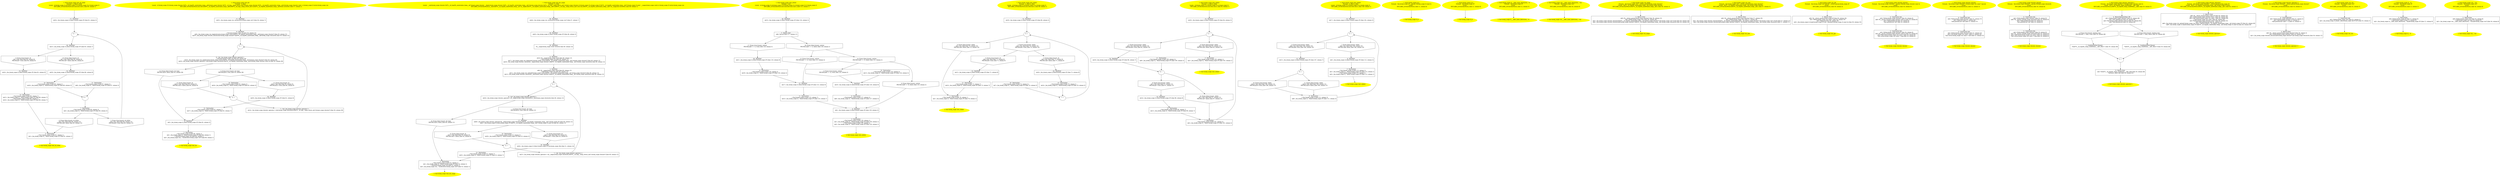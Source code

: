 /* @generated */
digraph cfg {
"test_do_while#break_scope#1068194121698893969.72aceeae2a95e32b3efdbdc08d127420_1" [label="1: Start break_scope::test_do_while\nFormals:  a:_Bool b:_Bool\nLocals:  x3:break_scope::X x4:break_scope::X x2:break_scope::X x1:break_scope::X \n   DECLARE_LOCALS(&return,&x3,&x4,&x2,&x1); [line 80, column 1]\n " color=yellow style=filled]
	

	 "test_do_while#break_scope#1068194121698893969.72aceeae2a95e32b3efdbdc08d127420_1" -> "test_do_while#break_scope#1068194121698893969.72aceeae2a95e32b3efdbdc08d127420_17" ;
"test_do_while#break_scope#1068194121698893969.72aceeae2a95e32b3efdbdc08d127420_2" [label="2: Exit break_scope::test_do_while \n  " color=yellow style=filled]
	

"test_do_while#break_scope#1068194121698893969.72aceeae2a95e32b3efdbdc08d127420_3" [label="3:  Destruction \n   _=*&x1:break_scope::X [line 91, column 1]\n  n$1=_fun_break_scope::X_~X(&x1:break_scope::X*) [line 91, column 1]\n " shape="box"]
	

	 "test_do_while#break_scope#1068194121698893969.72aceeae2a95e32b3efdbdc08d127420_3" -> "test_do_while#break_scope#1068194121698893969.72aceeae2a95e32b3efdbdc08d127420_2" ;
"test_do_while#break_scope#1068194121698893969.72aceeae2a95e32b3efdbdc08d127420_4" [label="4: + \n  " ]
	

	 "test_do_while#break_scope#1068194121698893969.72aceeae2a95e32b3efdbdc08d127420_4" -> "test_do_while#break_scope#1068194121698893969.72aceeae2a95e32b3efdbdc08d127420_16" ;
"test_do_while#break_scope#1068194121698893969.72aceeae2a95e32b3efdbdc08d127420_5" [label="5: Prune (true branch, do while) \n   n$3=*&a:_Bool [line 90, column 12]\n  PRUNE(n$3, true); [line 90, column 12]\n " shape="invhouse"]
	

	 "test_do_while#break_scope#1068194121698893969.72aceeae2a95e32b3efdbdc08d127420_5" -> "test_do_while#break_scope#1068194121698893969.72aceeae2a95e32b3efdbdc08d127420_4" ;
"test_do_while#break_scope#1068194121698893969.72aceeae2a95e32b3efdbdc08d127420_6" [label="6: Prune (false branch, do while) \n   n$3=*&a:_Bool [line 90, column 12]\n  PRUNE(!n$3, false); [line 90, column 12]\n " shape="invhouse"]
	

	 "test_do_while#break_scope#1068194121698893969.72aceeae2a95e32b3efdbdc08d127420_6" -> "test_do_while#break_scope#1068194121698893969.72aceeae2a95e32b3efdbdc08d127420_3" ;
"test_do_while#break_scope#1068194121698893969.72aceeae2a95e32b3efdbdc08d127420_7" [label="7:  Destruction \n   _=*&x2:break_scope::X [line 90, column 3]\n  n$5=_fun_break_scope::X_~X(&x2:break_scope::X*) [line 90, column 3]\n " shape="box"]
	

	 "test_do_while#break_scope#1068194121698893969.72aceeae2a95e32b3efdbdc08d127420_7" -> "test_do_while#break_scope#1068194121698893969.72aceeae2a95e32b3efdbdc08d127420_5" ;
	 "test_do_while#break_scope#1068194121698893969.72aceeae2a95e32b3efdbdc08d127420_7" -> "test_do_while#break_scope#1068194121698893969.72aceeae2a95e32b3efdbdc08d127420_6" ;
"test_do_while#break_scope#1068194121698893969.72aceeae2a95e32b3efdbdc08d127420_8" [label="8: + \n  " ]
	

	 "test_do_while#break_scope#1068194121698893969.72aceeae2a95e32b3efdbdc08d127420_8" -> "test_do_while#break_scope#1068194121698893969.72aceeae2a95e32b3efdbdc08d127420_7" ;
"test_do_while#break_scope#1068194121698893969.72aceeae2a95e32b3efdbdc08d127420_9" [label="9: Prune (true branch, if) \n   n$7=*&b:_Bool [line 84, column 9]\n  PRUNE(n$7, true); [line 84, column 9]\n " shape="invhouse"]
	

	 "test_do_while#break_scope#1068194121698893969.72aceeae2a95e32b3efdbdc08d127420_9" -> "test_do_while#break_scope#1068194121698893969.72aceeae2a95e32b3efdbdc08d127420_13" ;
"test_do_while#break_scope#1068194121698893969.72aceeae2a95e32b3efdbdc08d127420_10" [label="10: Prune (false branch, if) \n   n$7=*&b:_Bool [line 84, column 9]\n  PRUNE(!n$7, false); [line 84, column 9]\n " shape="invhouse"]
	

	 "test_do_while#break_scope#1068194121698893969.72aceeae2a95e32b3efdbdc08d127420_10" -> "test_do_while#break_scope#1068194121698893969.72aceeae2a95e32b3efdbdc08d127420_15" ;
"test_do_while#break_scope#1068194121698893969.72aceeae2a95e32b3efdbdc08d127420_11" [label="11:  Destruction \n   _=*&x3:break_scope::X [line 87, column 5]\n  n$9=_fun_break_scope::X_~X(&x3:break_scope::X*) [line 87, column 5]\n " shape="box"]
	

	 "test_do_while#break_scope#1068194121698893969.72aceeae2a95e32b3efdbdc08d127420_11" -> "test_do_while#break_scope#1068194121698893969.72aceeae2a95e32b3efdbdc08d127420_8" ;
"test_do_while#break_scope#1068194121698893969.72aceeae2a95e32b3efdbdc08d127420_12" [label="12:  Destruction \n   _=*&x3:break_scope::X [line 86, column 7]\n  n$12=_fun_break_scope::X_~X(&x3:break_scope::X*) [line 86, column 7]\n  _=*&x2:break_scope::X [line 86, column 7]\n  n$14=_fun_break_scope::X_~X(&x2:break_scope::X*) [line 86, column 7]\n " shape="box"]
	

	 "test_do_while#break_scope#1068194121698893969.72aceeae2a95e32b3efdbdc08d127420_12" -> "test_do_while#break_scope#1068194121698893969.72aceeae2a95e32b3efdbdc08d127420_3" ;
"test_do_while#break_scope#1068194121698893969.72aceeae2a95e32b3efdbdc08d127420_13" [label="13:  DeclStmt \n   n$16=_fun_break_scope::X_X(&x3:break_scope::X*) [line 85, column 9]\n " shape="box"]
	

	 "test_do_while#break_scope#1068194121698893969.72aceeae2a95e32b3efdbdc08d127420_13" -> "test_do_while#break_scope#1068194121698893969.72aceeae2a95e32b3efdbdc08d127420_12" ;
"test_do_while#break_scope#1068194121698893969.72aceeae2a95e32b3efdbdc08d127420_14" [label="14:  Destruction \n   _=*&x4:break_scope::X [line 89, column 5]\n  n$18=_fun_break_scope::X_~X(&x4:break_scope::X*) [line 89, column 5]\n " shape="box"]
	

	 "test_do_while#break_scope#1068194121698893969.72aceeae2a95e32b3efdbdc08d127420_14" -> "test_do_while#break_scope#1068194121698893969.72aceeae2a95e32b3efdbdc08d127420_8" ;
"test_do_while#break_scope#1068194121698893969.72aceeae2a95e32b3efdbdc08d127420_15" [label="15:  DeclStmt \n   n$20=_fun_break_scope::X_X(&x4:break_scope::X*) [line 88, column 9]\n " shape="box"]
	

	 "test_do_while#break_scope#1068194121698893969.72aceeae2a95e32b3efdbdc08d127420_15" -> "test_do_while#break_scope#1068194121698893969.72aceeae2a95e32b3efdbdc08d127420_14" ;
"test_do_while#break_scope#1068194121698893969.72aceeae2a95e32b3efdbdc08d127420_16" [label="16:  DeclStmt \n   n$22=_fun_break_scope::X_X(&x2:break_scope::X*) [line 83, column 7]\n " shape="box"]
	

	 "test_do_while#break_scope#1068194121698893969.72aceeae2a95e32b3efdbdc08d127420_16" -> "test_do_while#break_scope#1068194121698893969.72aceeae2a95e32b3efdbdc08d127420_9" ;
	 "test_do_while#break_scope#1068194121698893969.72aceeae2a95e32b3efdbdc08d127420_16" -> "test_do_while#break_scope#1068194121698893969.72aceeae2a95e32b3efdbdc08d127420_10" ;
"test_do_while#break_scope#1068194121698893969.72aceeae2a95e32b3efdbdc08d127420_17" [label="17:  DeclStmt \n   n$24=_fun_break_scope::X_X(&x1:break_scope::X*) [line 81, column 5]\n " shape="box"]
	

	 "test_do_while#break_scope#1068194121698893969.72aceeae2a95e32b3efdbdc08d127420_17" -> "test_do_while#break_scope#1068194121698893969.72aceeae2a95e32b3efdbdc08d127420_4" ;
"test_for#break_scope#12580813866832058675.4c62e98ea10322d216af5dcd2cfbde37_1" [label="1: Start break_scope::test_for\nFormals:  b:_Bool\nLocals:  x2:break_scope::X it:break_scope::iterator 0$?%__sil_tmpSIL_materialize_temp__n$6:break_scope::iterator 0$?%__sil_tmp__temp_return_n$13:break_scope::iterator 0$?%__sil_tmpSIL_materialize_temp__n$16:break_scope::iterator const  x1:break_scope::X vector:break_scope::vec \n   DECLARE_LOCALS(&return,&x2,&it,&0$?%__sil_tmpSIL_materialize_temp__n$6,&0$?%__sil_tmp__temp_return_n$13,&0$?%__sil_tmpSIL_materialize_temp__n$16,&x1,&vector); [line 57, column 1]\n " color=yellow style=filled]
	

	 "test_for#break_scope#12580813866832058675.4c62e98ea10322d216af5dcd2cfbde37_1" -> "test_for#break_scope#12580813866832058675.4c62e98ea10322d216af5dcd2cfbde37_17" ;
"test_for#break_scope#12580813866832058675.4c62e98ea10322d216af5dcd2cfbde37_2" [label="2: Exit break_scope::test_for \n  " color=yellow style=filled]
	

"test_for#break_scope#12580813866832058675.4c62e98ea10322d216af5dcd2cfbde37_3" [label="3:  Destruction \n   _=*&x2:break_scope::X [line 66, column 1]\n  n$1=_fun_break_scope::X_~X(&x2:break_scope::X*) [line 66, column 1]\n  _=*&vector:break_scope::vec [line 66, column 1]\n  n$3=_fun_break_scope::vec_~vec(&vector:break_scope::vec*) [line 66, column 1]\n " shape="box"]
	

	 "test_for#break_scope#12580813866832058675.4c62e98ea10322d216af5dcd2cfbde37_3" -> "test_for#break_scope#12580813866832058675.4c62e98ea10322d216af5dcd2cfbde37_2" ;
"test_for#break_scope#12580813866832058675.4c62e98ea10322d216af5dcd2cfbde37_4" [label="4:  DeclStmt \n   n$5=_fun_break_scope::X_X(&x2:break_scope::X*) [line 65, column 5]\n " shape="box"]
	

	 "test_for#break_scope#12580813866832058675.4c62e98ea10322d216af5dcd2cfbde37_4" -> "test_for#break_scope#12580813866832058675.4c62e98ea10322d216af5dcd2cfbde37_3" ;
"test_for#break_scope#12580813866832058675.4c62e98ea10322d216af5dcd2cfbde37_5" [label="5: + \n  " ]
	

	 "test_for#break_scope#12580813866832058675.4c62e98ea10322d216af5dcd2cfbde37_5" -> "test_for#break_scope#12580813866832058675.4c62e98ea10322d216af5dcd2cfbde37_8" ;
"test_for#break_scope#12580813866832058675.4c62e98ea10322d216af5dcd2cfbde37_6" [label="6:  DeclStmt \n   _=*&vector:break_scope::vec [line 59, column 22]\n  n$9=_fun_break_scope::vec_begin(&vector:break_scope::vec&,&0$?%__sil_tmpSIL_materialize_temp__n$6:break_scope::iterator*) [line 59, column 22]\n  n$10=_fun_break_scope::iterator_iterator(&it:break_scope::iterator*,&0$?%__sil_tmpSIL_materialize_temp__n$6:break_scope::iterator&) [line 59, column 22]\n " shape="box"]
	

	 "test_for#break_scope#12580813866832058675.4c62e98ea10322d216af5dcd2cfbde37_6" -> "test_for#break_scope#12580813866832058675.4c62e98ea10322d216af5dcd2cfbde37_5" ;
"test_for#break_scope#12580813866832058675.4c62e98ea10322d216af5dcd2cfbde37_7" [label="7:  Call _fun_break_scope::iterator_operator++ \n   n$14=_fun_break_scope::iterator_operator++(&it:break_scope::iterator&,&0$?%__sil_tmp__temp_return_n$13:break_scope::iterator*) [line 59, column 58]\n " shape="box"]
	

	 "test_for#break_scope#12580813866832058675.4c62e98ea10322d216af5dcd2cfbde37_7" -> "test_for#break_scope#12580813866832058675.4c62e98ea10322d216af5dcd2cfbde37_5" ;
"test_for#break_scope#12580813866832058675.4c62e98ea10322d216af5dcd2cfbde37_8" [label="8:  Call _fun_break_scope::iterator_operator!= \n   _=*&vector:break_scope::vec [line 59, column 44]\n  n$19=_fun_break_scope::vec_end(&vector:break_scope::vec&,&0$?%__sil_tmpSIL_materialize_temp__n$16:break_scope::iterator*) [line 59, column 44]\n  n$20=_fun_break_scope::iterator_operator!=(&it:break_scope::iterator&,&0$?%__sil_tmpSIL_materialize_temp__n$16:break_scope::iterator const &) [line 59, column 38]\n " shape="box"]
	

	 "test_for#break_scope#12580813866832058675.4c62e98ea10322d216af5dcd2cfbde37_8" -> "test_for#break_scope#12580813866832058675.4c62e98ea10322d216af5dcd2cfbde37_9" ;
	 "test_for#break_scope#12580813866832058675.4c62e98ea10322d216af5dcd2cfbde37_8" -> "test_for#break_scope#12580813866832058675.4c62e98ea10322d216af5dcd2cfbde37_10" ;
"test_for#break_scope#12580813866832058675.4c62e98ea10322d216af5dcd2cfbde37_9" [label="9: Prune (true branch, for loop) \n   PRUNE(n$20, true); [line 59, column 38]\n " shape="invhouse"]
	

	 "test_for#break_scope#12580813866832058675.4c62e98ea10322d216af5dcd2cfbde37_9" -> "test_for#break_scope#12580813866832058675.4c62e98ea10322d216af5dcd2cfbde37_12" ;
	 "test_for#break_scope#12580813866832058675.4c62e98ea10322d216af5dcd2cfbde37_9" -> "test_for#break_scope#12580813866832058675.4c62e98ea10322d216af5dcd2cfbde37_13" ;
"test_for#break_scope#12580813866832058675.4c62e98ea10322d216af5dcd2cfbde37_10" [label="10: Prune (false branch, for loop) \n   PRUNE(!n$20, false); [line 59, column 38]\n " shape="invhouse"]
	

	 "test_for#break_scope#12580813866832058675.4c62e98ea10322d216af5dcd2cfbde37_10" -> "test_for#break_scope#12580813866832058675.4c62e98ea10322d216af5dcd2cfbde37_4" ;
"test_for#break_scope#12580813866832058675.4c62e98ea10322d216af5dcd2cfbde37_11" [label="11: + \n  " ]
	

	 "test_for#break_scope#12580813866832058675.4c62e98ea10322d216af5dcd2cfbde37_11" -> "test_for#break_scope#12580813866832058675.4c62e98ea10322d216af5dcd2cfbde37_7" ;
"test_for#break_scope#12580813866832058675.4c62e98ea10322d216af5dcd2cfbde37_12" [label="12: Prune (true branch, if) \n   n$22=*&b:_Bool [line 60, column 9]\n  PRUNE(n$22, true); [line 60, column 9]\n " shape="invhouse"]
	

	 "test_for#break_scope#12580813866832058675.4c62e98ea10322d216af5dcd2cfbde37_12" -> "test_for#break_scope#12580813866832058675.4c62e98ea10322d216af5dcd2cfbde37_16" ;
"test_for#break_scope#12580813866832058675.4c62e98ea10322d216af5dcd2cfbde37_13" [label="13: Prune (false branch, if) \n   n$22=*&b:_Bool [line 60, column 9]\n  PRUNE(!n$22, false); [line 60, column 9]\n " shape="invhouse"]
	

	 "test_for#break_scope#12580813866832058675.4c62e98ea10322d216af5dcd2cfbde37_13" -> "test_for#break_scope#12580813866832058675.4c62e98ea10322d216af5dcd2cfbde37_11" ;
"test_for#break_scope#12580813866832058675.4c62e98ea10322d216af5dcd2cfbde37_14" [label="14:  Destruction \n   _=*&x1:break_scope::X [line 63, column 5]\n  n$24=_fun_break_scope::X_~X(&x1:break_scope::X*) [line 63, column 5]\n " shape="box"]
	

	 "test_for#break_scope#12580813866832058675.4c62e98ea10322d216af5dcd2cfbde37_14" -> "test_for#break_scope#12580813866832058675.4c62e98ea10322d216af5dcd2cfbde37_11" ;
"test_for#break_scope#12580813866832058675.4c62e98ea10322d216af5dcd2cfbde37_15" [label="15:  Destruction \n   _=*&x1:break_scope::X [line 62, column 7]\n  n$27=_fun_break_scope::X_~X(&x1:break_scope::X*) [line 62, column 7]\n " shape="box"]
	

	 "test_for#break_scope#12580813866832058675.4c62e98ea10322d216af5dcd2cfbde37_15" -> "test_for#break_scope#12580813866832058675.4c62e98ea10322d216af5dcd2cfbde37_4" ;
"test_for#break_scope#12580813866832058675.4c62e98ea10322d216af5dcd2cfbde37_16" [label="16:  DeclStmt \n   n$29=_fun_break_scope::X_X(&x1:break_scope::X*) [line 61, column 9]\n " shape="box"]
	

	 "test_for#break_scope#12580813866832058675.4c62e98ea10322d216af5dcd2cfbde37_16" -> "test_for#break_scope#12580813866832058675.4c62e98ea10322d216af5dcd2cfbde37_15" ;
"test_for#break_scope#12580813866832058675.4c62e98ea10322d216af5dcd2cfbde37_17" [label="17:  DeclStmt \n   n$33=_fun_break_scope::vec_vec(&vector:break_scope::vec*) [line 58, column 7]\n " shape="box"]
	

	 "test_for#break_scope#12580813866832058675.4c62e98ea10322d216af5dcd2cfbde37_17" -> "test_for#break_scope#12580813866832058675.4c62e98ea10322d216af5dcd2cfbde37_6" ;
"test_for_range#break_scope#2115859683356214080.ad34c277f8d086eb0a22c75fc80fb235_1" [label="1: Start break_scope::test_for_range\nFormals:  b:_Bool\nLocals:  __end:break_scope::iterator 0$?%__sil_tmpSIL_materialize_temp__n$7:break_scope::iterator __begin:break_scope::iterator 0$?%__sil_tmpSIL_materialize_temp__n$13:break_scope::iterator 0$?%__sil_tmp__temp_return_n$21:break_scope::iterator x2:break_scope::X x:break_scope::X 0$?%__sil_tmpSIL_materialize_temp__n$37:break_scope::X const  __range:break_scope::vec& x1:break_scope::X vector:break_scope::vec \n   DECLARE_LOCALS(&return,&__end,&0$?%__sil_tmpSIL_materialize_temp__n$7,&__begin,&0$?%__sil_tmpSIL_materialize_temp__n$13,&0$?%__sil_tmp__temp_return_n$21,&x2,&x,&0$?%__sil_tmpSIL_materialize_temp__n$37,&__range,&x1,&vector); [line 46, column 1]\n " color=yellow style=filled]
	

	 "test_for_range#break_scope#2115859683356214080.ad34c277f8d086eb0a22c75fc80fb235_1" -> "test_for_range#break_scope#2115859683356214080.ad34c277f8d086eb0a22c75fc80fb235_20" ;
"test_for_range#break_scope#2115859683356214080.ad34c277f8d086eb0a22c75fc80fb235_2" [label="2: Exit break_scope::test_for_range \n  " color=yellow style=filled]
	

"test_for_range#break_scope#2115859683356214080.ad34c277f8d086eb0a22c75fc80fb235_3" [label="3:  Destruction \n   _=*&x1:break_scope::X [line 55, column 1]\n  n$1=_fun_break_scope::X_~X(&x1:break_scope::X*) [line 55, column 1]\n  _=*&vector:break_scope::vec [line 55, column 1]\n  n$3=_fun_break_scope::vec_~vec(&vector:break_scope::vec*) [line 55, column 1]\n " shape="box"]
	

	 "test_for_range#break_scope#2115859683356214080.ad34c277f8d086eb0a22c75fc80fb235_3" -> "test_for_range#break_scope#2115859683356214080.ad34c277f8d086eb0a22c75fc80fb235_2" ;
"test_for_range#break_scope#2115859683356214080.ad34c277f8d086eb0a22c75fc80fb235_4" [label="4: + \n  " ]
	

	 "test_for_range#break_scope#2115859683356214080.ad34c277f8d086eb0a22c75fc80fb235_4" -> "test_for_range#break_scope#2115859683356214080.ad34c277f8d086eb0a22c75fc80fb235_8" ;
"test_for_range#break_scope#2115859683356214080.ad34c277f8d086eb0a22c75fc80fb235_5" [label="5:  DeclStmt \n   n$8=*&__range:break_scope::vec& [line 49, column 12]\n  _=*n$8:break_scope::vec [line 49, column 12]\n  n$11=_fun_break_scope::vec_end(n$8:break_scope::vec&,&0$?%__sil_tmpSIL_materialize_temp__n$7:break_scope::iterator*) [line 49, column 12]\n  n$12=_fun_break_scope::iterator_iterator(&__end:break_scope::iterator*,&0$?%__sil_tmpSIL_materialize_temp__n$7:break_scope::iterator&) [line 49, column 12]\n " shape="box"]
	

	 "test_for_range#break_scope#2115859683356214080.ad34c277f8d086eb0a22c75fc80fb235_5" -> "test_for_range#break_scope#2115859683356214080.ad34c277f8d086eb0a22c75fc80fb235_4" ;
"test_for_range#break_scope#2115859683356214080.ad34c277f8d086eb0a22c75fc80fb235_6" [label="6:  DeclStmt \n   n$14=*&__range:break_scope::vec& [line 49, column 12]\n  _=*n$14:break_scope::vec [line 49, column 12]\n  n$17=_fun_break_scope::vec_begin(n$14:break_scope::vec&,&0$?%__sil_tmpSIL_materialize_temp__n$13:break_scope::iterator*) [line 49, column 12]\n  n$18=_fun_break_scope::iterator_iterator(&__begin:break_scope::iterator*,&0$?%__sil_tmpSIL_materialize_temp__n$13:break_scope::iterator&) [line 49, column 12]\n " shape="box"]
	

	 "test_for_range#break_scope#2115859683356214080.ad34c277f8d086eb0a22c75fc80fb235_6" -> "test_for_range#break_scope#2115859683356214080.ad34c277f8d086eb0a22c75fc80fb235_5" ;
"test_for_range#break_scope#2115859683356214080.ad34c277f8d086eb0a22c75fc80fb235_7" [label="7:  Call _fun_break_scope::iterator_operator++ \n   n$22=_fun_break_scope::iterator_operator++(&__begin:break_scope::iterator&,&0$?%__sil_tmp__temp_return_n$21:break_scope::iterator*) [line 49, column 12]\n " shape="box"]
	

	 "test_for_range#break_scope#2115859683356214080.ad34c277f8d086eb0a22c75fc80fb235_7" -> "test_for_range#break_scope#2115859683356214080.ad34c277f8d086eb0a22c75fc80fb235_4" ;
"test_for_range#break_scope#2115859683356214080.ad34c277f8d086eb0a22c75fc80fb235_8" [label="8:  Call _fun_break_scope::iterator_operator!= \n   n$24=_fun_break_scope::iterator_operator!=(&__begin:break_scope::iterator&,&__end:break_scope::iterator&) [line 49, column 12]\n " shape="box"]
	

	 "test_for_range#break_scope#2115859683356214080.ad34c277f8d086eb0a22c75fc80fb235_8" -> "test_for_range#break_scope#2115859683356214080.ad34c277f8d086eb0a22c75fc80fb235_9" ;
	 "test_for_range#break_scope#2115859683356214080.ad34c277f8d086eb0a22c75fc80fb235_8" -> "test_for_range#break_scope#2115859683356214080.ad34c277f8d086eb0a22c75fc80fb235_10" ;
"test_for_range#break_scope#2115859683356214080.ad34c277f8d086eb0a22c75fc80fb235_9" [label="9: Prune (true branch, for loop) \n   PRUNE(n$24, true); [line 49, column 12]\n " shape="invhouse"]
	

	 "test_for_range#break_scope#2115859683356214080.ad34c277f8d086eb0a22c75fc80fb235_9" -> "test_for_range#break_scope#2115859683356214080.ad34c277f8d086eb0a22c75fc80fb235_17" ;
"test_for_range#break_scope#2115859683356214080.ad34c277f8d086eb0a22c75fc80fb235_10" [label="10: Prune (false branch, for loop) \n   PRUNE(!n$24, false); [line 49, column 12]\n " shape="invhouse"]
	

	 "test_for_range#break_scope#2115859683356214080.ad34c277f8d086eb0a22c75fc80fb235_10" -> "test_for_range#break_scope#2115859683356214080.ad34c277f8d086eb0a22c75fc80fb235_3" ;
"test_for_range#break_scope#2115859683356214080.ad34c277f8d086eb0a22c75fc80fb235_11" [label="11: + \n  " ]
	

	 "test_for_range#break_scope#2115859683356214080.ad34c277f8d086eb0a22c75fc80fb235_11" -> "test_for_range#break_scope#2115859683356214080.ad34c277f8d086eb0a22c75fc80fb235_7" ;
"test_for_range#break_scope#2115859683356214080.ad34c277f8d086eb0a22c75fc80fb235_12" [label="12: Prune (true branch, if) \n   n$27=*&b:_Bool [line 50, column 9]\n  PRUNE(n$27, true); [line 50, column 9]\n " shape="invhouse"]
	

	 "test_for_range#break_scope#2115859683356214080.ad34c277f8d086eb0a22c75fc80fb235_12" -> "test_for_range#break_scope#2115859683356214080.ad34c277f8d086eb0a22c75fc80fb235_16" ;
"test_for_range#break_scope#2115859683356214080.ad34c277f8d086eb0a22c75fc80fb235_13" [label="13: Prune (false branch, if) \n   n$27=*&b:_Bool [line 50, column 9]\n  PRUNE(!n$27, false); [line 50, column 9]\n " shape="invhouse"]
	

	 "test_for_range#break_scope#2115859683356214080.ad34c277f8d086eb0a22c75fc80fb235_13" -> "test_for_range#break_scope#2115859683356214080.ad34c277f8d086eb0a22c75fc80fb235_11" ;
"test_for_range#break_scope#2115859683356214080.ad34c277f8d086eb0a22c75fc80fb235_14" [label="14:  Destruction \n   _=*&x2:break_scope::X [line 53, column 5]\n  n$29=_fun_break_scope::X_~X(&x2:break_scope::X*) [line 53, column 5]\n " shape="box"]
	

	 "test_for_range#break_scope#2115859683356214080.ad34c277f8d086eb0a22c75fc80fb235_14" -> "test_for_range#break_scope#2115859683356214080.ad34c277f8d086eb0a22c75fc80fb235_11" ;
"test_for_range#break_scope#2115859683356214080.ad34c277f8d086eb0a22c75fc80fb235_15" [label="15:  Destruction \n   _=*&x2:break_scope::X [line 52, column 7]\n  n$32=_fun_break_scope::X_~X(&x2:break_scope::X*) [line 52, column 7]\n " shape="box"]
	

	 "test_for_range#break_scope#2115859683356214080.ad34c277f8d086eb0a22c75fc80fb235_15" -> "test_for_range#break_scope#2115859683356214080.ad34c277f8d086eb0a22c75fc80fb235_3" ;
"test_for_range#break_scope#2115859683356214080.ad34c277f8d086eb0a22c75fc80fb235_16" [label="16:  DeclStmt \n   n$34=_fun_break_scope::X_X(&x2:break_scope::X*,&x:break_scope::X&) [line 51, column 14]\n " shape="box"]
	

	 "test_for_range#break_scope#2115859683356214080.ad34c277f8d086eb0a22c75fc80fb235_16" -> "test_for_range#break_scope#2115859683356214080.ad34c277f8d086eb0a22c75fc80fb235_15" ;
"test_for_range#break_scope#2115859683356214080.ad34c277f8d086eb0a22c75fc80fb235_17" [label="17:  DeclStmt \n   n$40=_fun_break_scope::iterator_operator*(&__begin:break_scope::iterator&,&0$?%__sil_tmpSIL_materialize_temp__n$37:break_scope::X*) [line 49, column 12]\n  n$41=_fun_break_scope::X_X(&x:break_scope::X*,&0$?%__sil_tmpSIL_materialize_temp__n$37:break_scope::X const &) [line 49, column 12]\n " shape="box"]
	

	 "test_for_range#break_scope#2115859683356214080.ad34c277f8d086eb0a22c75fc80fb235_17" -> "test_for_range#break_scope#2115859683356214080.ad34c277f8d086eb0a22c75fc80fb235_12" ;
	 "test_for_range#break_scope#2115859683356214080.ad34c277f8d086eb0a22c75fc80fb235_17" -> "test_for_range#break_scope#2115859683356214080.ad34c277f8d086eb0a22c75fc80fb235_13" ;
"test_for_range#break_scope#2115859683356214080.ad34c277f8d086eb0a22c75fc80fb235_18" [label="18:  DeclStmt \n   *&__range:break_scope::vec&=&vector [line 49, column 14]\n " shape="box"]
	

	 "test_for_range#break_scope#2115859683356214080.ad34c277f8d086eb0a22c75fc80fb235_18" -> "test_for_range#break_scope#2115859683356214080.ad34c277f8d086eb0a22c75fc80fb235_6" ;
"test_for_range#break_scope#2115859683356214080.ad34c277f8d086eb0a22c75fc80fb235_19" [label="19:  DeclStmt \n   n$43=_fun_break_scope::X_X(&x1:break_scope::X*) [line 48, column 5]\n " shape="box"]
	

	 "test_for_range#break_scope#2115859683356214080.ad34c277f8d086eb0a22c75fc80fb235_19" -> "test_for_range#break_scope#2115859683356214080.ad34c277f8d086eb0a22c75fc80fb235_18" ;
"test_for_range#break_scope#2115859683356214080.ad34c277f8d086eb0a22c75fc80fb235_20" [label="20:  DeclStmt \n   n$44=_fun_break_scope::vec_vec(&vector:break_scope::vec*) [line 47, column 7]\n " shape="box"]
	

	 "test_for_range#break_scope#2115859683356214080.ad34c277f8d086eb0a22c75fc80fb235_20" -> "test_for_range#break_scope#2115859683356214080.ad34c277f8d086eb0a22c75fc80fb235_19" ;
"test_switch#break_scope#5012999682930893305.43ca855443a5fa68fa701447a90f7a1f_1" [label="1: Start break_scope::test_switch\nFormals:  n:int\nLocals:  x5:break_scope::X x4:break_scope::X x3:break_scope::X x2:break_scope::X x1:break_scope::X \n   DECLARE_LOCALS(&return,&x5,&x4,&x3,&x2,&x1); [line 115, column 1]\n " color=yellow style=filled]
	

	 "test_switch#break_scope#5012999682930893305.43ca855443a5fa68fa701447a90f7a1f_1" -> "test_switch#break_scope#5012999682930893305.43ca855443a5fa68fa701447a90f7a1f_19" ;
"test_switch#break_scope#5012999682930893305.43ca855443a5fa68fa701447a90f7a1f_2" [label="2: Exit break_scope::test_switch \n  " color=yellow style=filled]
	

"test_switch#break_scope#5012999682930893305.43ca855443a5fa68fa701447a90f7a1f_3" [label="3:  Destruction \n   _=*&x5:break_scope::X [line 130, column 1]\n  n$1=_fun_break_scope::X_~X(&x5:break_scope::X*) [line 130, column 1]\n  _=*&x1:break_scope::X [line 130, column 1]\n  n$3=_fun_break_scope::X_~X(&x1:break_scope::X*) [line 130, column 1]\n " shape="box"]
	

	 "test_switch#break_scope#5012999682930893305.43ca855443a5fa68fa701447a90f7a1f_3" -> "test_switch#break_scope#5012999682930893305.43ca855443a5fa68fa701447a90f7a1f_2" ;
"test_switch#break_scope#5012999682930893305.43ca855443a5fa68fa701447a90f7a1f_4" [label="4:  DeclStmt \n   n$5=_fun_break_scope::X_X(&x5:break_scope::X*) [line 129, column 5]\n " shape="box"]
	

	 "test_switch#break_scope#5012999682930893305.43ca855443a5fa68fa701447a90f7a1f_4" -> "test_switch#break_scope#5012999682930893305.43ca855443a5fa68fa701447a90f7a1f_3" ;
"test_switch#break_scope#5012999682930893305.43ca855443a5fa68fa701447a90f7a1f_5" [label="5:  Switch_stmt \n   n$6=*&n:int [line 117, column 11]\n " shape="box"]
	

	 "test_switch#break_scope#5012999682930893305.43ca855443a5fa68fa701447a90f7a1f_5" -> "test_switch#break_scope#5012999682930893305.43ca855443a5fa68fa701447a90f7a1f_17" ;
	 "test_switch#break_scope#5012999682930893305.43ca855443a5fa68fa701447a90f7a1f_5" -> "test_switch#break_scope#5012999682930893305.43ca855443a5fa68fa701447a90f7a1f_18" ;
"test_switch#break_scope#5012999682930893305.43ca855443a5fa68fa701447a90f7a1f_6" [label="6:  Destruction \n   _=*&x4:break_scope::X [line 127, column 5]\n  n$8=_fun_break_scope::X_~X(&x4:break_scope::X*) [line 127, column 5]\n " shape="box"]
	

	 "test_switch#break_scope#5012999682930893305.43ca855443a5fa68fa701447a90f7a1f_6" -> "test_switch#break_scope#5012999682930893305.43ca855443a5fa68fa701447a90f7a1f_4" ;
"test_switch#break_scope#5012999682930893305.43ca855443a5fa68fa701447a90f7a1f_7" [label="7:  DeclStmt \n   n$10=_fun_break_scope::X_X(&x4:break_scope::X*) [line 126, column 9]\n " shape="box"]
	

	 "test_switch#break_scope#5012999682930893305.43ca855443a5fa68fa701447a90f7a1f_7" -> "test_switch#break_scope#5012999682930893305.43ca855443a5fa68fa701447a90f7a1f_6" ;
"test_switch#break_scope#5012999682930893305.43ca855443a5fa68fa701447a90f7a1f_8" [label="8: Prune (true branch, switch) \n   PRUNE((n$6 == 3), true); [line 125, column 5]\n " shape="invhouse"]
	

	 "test_switch#break_scope#5012999682930893305.43ca855443a5fa68fa701447a90f7a1f_8" -> "test_switch#break_scope#5012999682930893305.43ca855443a5fa68fa701447a90f7a1f_7" ;
"test_switch#break_scope#5012999682930893305.43ca855443a5fa68fa701447a90f7a1f_9" [label="9: Prune (false branch, switch) \n   PRUNE(!(n$6 == 3), false); [line 125, column 5]\n " shape="invhouse"]
	

	 "test_switch#break_scope#5012999682930893305.43ca855443a5fa68fa701447a90f7a1f_9" -> "test_switch#break_scope#5012999682930893305.43ca855443a5fa68fa701447a90f7a1f_4" ;
"test_switch#break_scope#5012999682930893305.43ca855443a5fa68fa701447a90f7a1f_10" [label="10:  Destruction \n   _=*&x3:break_scope::X [line 124, column 5]\n  n$12=_fun_break_scope::X_~X(&x3:break_scope::X*) [line 124, column 5]\n " shape="box"]
	

	 "test_switch#break_scope#5012999682930893305.43ca855443a5fa68fa701447a90f7a1f_10" -> "test_switch#break_scope#5012999682930893305.43ca855443a5fa68fa701447a90f7a1f_7" ;
"test_switch#break_scope#5012999682930893305.43ca855443a5fa68fa701447a90f7a1f_11" [label="11:  Destruction \n   _=*&x3:break_scope::X [line 123, column 7]\n  n$15=_fun_break_scope::X_~X(&x3:break_scope::X*) [line 123, column 7]\n " shape="box"]
	

	 "test_switch#break_scope#5012999682930893305.43ca855443a5fa68fa701447a90f7a1f_11" -> "test_switch#break_scope#5012999682930893305.43ca855443a5fa68fa701447a90f7a1f_4" ;
"test_switch#break_scope#5012999682930893305.43ca855443a5fa68fa701447a90f7a1f_12" [label="12:  DeclStmt \n   n$17=_fun_break_scope::X_X(&x3:break_scope::X*) [line 122, column 9]\n " shape="box"]
	

	 "test_switch#break_scope#5012999682930893305.43ca855443a5fa68fa701447a90f7a1f_12" -> "test_switch#break_scope#5012999682930893305.43ca855443a5fa68fa701447a90f7a1f_11" ;
"test_switch#break_scope#5012999682930893305.43ca855443a5fa68fa701447a90f7a1f_13" [label="13: Prune (true branch, switch) \n   PRUNE((n$6 == 2), true); [line 121, column 5]\n " shape="invhouse"]
	

	 "test_switch#break_scope#5012999682930893305.43ca855443a5fa68fa701447a90f7a1f_13" -> "test_switch#break_scope#5012999682930893305.43ca855443a5fa68fa701447a90f7a1f_12" ;
"test_switch#break_scope#5012999682930893305.43ca855443a5fa68fa701447a90f7a1f_14" [label="14: Prune (false branch, switch) \n   PRUNE(!(n$6 == 2), false); [line 121, column 5]\n " shape="invhouse"]
	

	 "test_switch#break_scope#5012999682930893305.43ca855443a5fa68fa701447a90f7a1f_14" -> "test_switch#break_scope#5012999682930893305.43ca855443a5fa68fa701447a90f7a1f_8" ;
	 "test_switch#break_scope#5012999682930893305.43ca855443a5fa68fa701447a90f7a1f_14" -> "test_switch#break_scope#5012999682930893305.43ca855443a5fa68fa701447a90f7a1f_9" ;
"test_switch#break_scope#5012999682930893305.43ca855443a5fa68fa701447a90f7a1f_15" [label="15:  Destruction \n   _=*&x2:break_scope::X [line 120, column 5]\n  n$19=_fun_break_scope::X_~X(&x2:break_scope::X*) [line 120, column 5]\n " shape="box"]
	

	 "test_switch#break_scope#5012999682930893305.43ca855443a5fa68fa701447a90f7a1f_15" -> "test_switch#break_scope#5012999682930893305.43ca855443a5fa68fa701447a90f7a1f_12" ;
"test_switch#break_scope#5012999682930893305.43ca855443a5fa68fa701447a90f7a1f_16" [label="16:  DeclStmt \n   n$21=_fun_break_scope::X_X(&x2:break_scope::X*) [line 119, column 9]\n " shape="box"]
	

	 "test_switch#break_scope#5012999682930893305.43ca855443a5fa68fa701447a90f7a1f_16" -> "test_switch#break_scope#5012999682930893305.43ca855443a5fa68fa701447a90f7a1f_15" ;
"test_switch#break_scope#5012999682930893305.43ca855443a5fa68fa701447a90f7a1f_17" [label="17: Prune (true branch, switch) \n   PRUNE((n$6 == 1), true); [line 118, column 5]\n " shape="invhouse"]
	

	 "test_switch#break_scope#5012999682930893305.43ca855443a5fa68fa701447a90f7a1f_17" -> "test_switch#break_scope#5012999682930893305.43ca855443a5fa68fa701447a90f7a1f_16" ;
"test_switch#break_scope#5012999682930893305.43ca855443a5fa68fa701447a90f7a1f_18" [label="18: Prune (false branch, switch) \n   PRUNE(!(n$6 == 1), false); [line 118, column 5]\n " shape="invhouse"]
	

	 "test_switch#break_scope#5012999682930893305.43ca855443a5fa68fa701447a90f7a1f_18" -> "test_switch#break_scope#5012999682930893305.43ca855443a5fa68fa701447a90f7a1f_13" ;
	 "test_switch#break_scope#5012999682930893305.43ca855443a5fa68fa701447a90f7a1f_18" -> "test_switch#break_scope#5012999682930893305.43ca855443a5fa68fa701447a90f7a1f_14" ;
"test_switch#break_scope#5012999682930893305.43ca855443a5fa68fa701447a90f7a1f_19" [label="19:  DeclStmt \n   n$23=_fun_break_scope::X_X(&x1:break_scope::X*) [line 116, column 5]\n " shape="box"]
	

	 "test_switch#break_scope#5012999682930893305.43ca855443a5fa68fa701447a90f7a1f_19" -> "test_switch#break_scope#5012999682930893305.43ca855443a5fa68fa701447a90f7a1f_5" ;
"test_while1#break_scope#17740518799763849642.b3409b963f3ece06bd5b04dd968e5c61_1" [label="1: Start break_scope::test_while1\nFormals:  a:_Bool b:_Bool\nLocals:  x2:break_scope::X x4:break_scope::X x1:break_scope::X \n   DECLARE_LOCALS(&return,&x2,&x4,&x1); [line 68, column 1]\n " color=yellow style=filled]
	

	 "test_while1#break_scope#17740518799763849642.b3409b963f3ece06bd5b04dd968e5c61_1" -> "test_while1#break_scope#17740518799763849642.b3409b963f3ece06bd5b04dd968e5c61_15" ;
"test_while1#break_scope#17740518799763849642.b3409b963f3ece06bd5b04dd968e5c61_2" [label="2: Exit break_scope::test_while1 \n  " color=yellow style=filled]
	

"test_while1#break_scope#17740518799763849642.b3409b963f3ece06bd5b04dd968e5c61_3" [label="3:  Destruction \n   _=*&x1:break_scope::X [line 78, column 1]\n  n$1=_fun_break_scope::X_~X(&x1:break_scope::X*) [line 78, column 1]\n " shape="box"]
	

	 "test_while1#break_scope#17740518799763849642.b3409b963f3ece06bd5b04dd968e5c61_3" -> "test_while1#break_scope#17740518799763849642.b3409b963f3ece06bd5b04dd968e5c61_2" ;
"test_while1#break_scope#17740518799763849642.b3409b963f3ece06bd5b04dd968e5c61_4" [label="4: + \n  " ]
	

	 "test_while1#break_scope#17740518799763849642.b3409b963f3ece06bd5b04dd968e5c61_4" -> "test_while1#break_scope#17740518799763849642.b3409b963f3ece06bd5b04dd968e5c61_5" ;
	 "test_while1#break_scope#17740518799763849642.b3409b963f3ece06bd5b04dd968e5c61_4" -> "test_while1#break_scope#17740518799763849642.b3409b963f3ece06bd5b04dd968e5c61_6" ;
"test_while1#break_scope#17740518799763849642.b3409b963f3ece06bd5b04dd968e5c61_5" [label="5: Prune (true branch, while) \n   n$3=*&a:_Bool [line 70, column 10]\n  PRUNE(n$3, true); [line 70, column 10]\n " shape="invhouse"]
	

	 "test_while1#break_scope#17740518799763849642.b3409b963f3ece06bd5b04dd968e5c61_5" -> "test_while1#break_scope#17740518799763849642.b3409b963f3ece06bd5b04dd968e5c61_8" ;
	 "test_while1#break_scope#17740518799763849642.b3409b963f3ece06bd5b04dd968e5c61_5" -> "test_while1#break_scope#17740518799763849642.b3409b963f3ece06bd5b04dd968e5c61_9" ;
"test_while1#break_scope#17740518799763849642.b3409b963f3ece06bd5b04dd968e5c61_6" [label="6: Prune (false branch, while) \n   n$3=*&a:_Bool [line 70, column 10]\n  PRUNE(!n$3, false); [line 70, column 10]\n " shape="invhouse"]
	

	 "test_while1#break_scope#17740518799763849642.b3409b963f3ece06bd5b04dd968e5c61_6" -> "test_while1#break_scope#17740518799763849642.b3409b963f3ece06bd5b04dd968e5c61_3" ;
"test_while1#break_scope#17740518799763849642.b3409b963f3ece06bd5b04dd968e5c61_7" [label="7: + \n  " ]
	

	 "test_while1#break_scope#17740518799763849642.b3409b963f3ece06bd5b04dd968e5c61_7" -> "test_while1#break_scope#17740518799763849642.b3409b963f3ece06bd5b04dd968e5c61_4" ;
"test_while1#break_scope#17740518799763849642.b3409b963f3ece06bd5b04dd968e5c61_8" [label="8: Prune (true branch, if) \n   n$5=*&b:_Bool [line 71, column 9]\n  PRUNE(n$5, true); [line 71, column 9]\n " shape="invhouse"]
	

	 "test_while1#break_scope#17740518799763849642.b3409b963f3ece06bd5b04dd968e5c61_8" -> "test_while1#break_scope#17740518799763849642.b3409b963f3ece06bd5b04dd968e5c61_12" ;
"test_while1#break_scope#17740518799763849642.b3409b963f3ece06bd5b04dd968e5c61_9" [label="9: Prune (false branch, if) \n   n$5=*&b:_Bool [line 71, column 9]\n  PRUNE(!n$5, false); [line 71, column 9]\n " shape="invhouse"]
	

	 "test_while1#break_scope#17740518799763849642.b3409b963f3ece06bd5b04dd968e5c61_9" -> "test_while1#break_scope#17740518799763849642.b3409b963f3ece06bd5b04dd968e5c61_14" ;
"test_while1#break_scope#17740518799763849642.b3409b963f3ece06bd5b04dd968e5c61_10" [label="10:  Destruction \n   _=*&x2:break_scope::X [line 74, column 5]\n  n$7=_fun_break_scope::X_~X(&x2:break_scope::X*) [line 74, column 5]\n " shape="box"]
	

	 "test_while1#break_scope#17740518799763849642.b3409b963f3ece06bd5b04dd968e5c61_10" -> "test_while1#break_scope#17740518799763849642.b3409b963f3ece06bd5b04dd968e5c61_7" ;
"test_while1#break_scope#17740518799763849642.b3409b963f3ece06bd5b04dd968e5c61_11" [label="11:  Destruction \n   _=*&x2:break_scope::X [line 73, column 7]\n  n$10=_fun_break_scope::X_~X(&x2:break_scope::X*) [line 73, column 7]\n " shape="box"]
	

	 "test_while1#break_scope#17740518799763849642.b3409b963f3ece06bd5b04dd968e5c61_11" -> "test_while1#break_scope#17740518799763849642.b3409b963f3ece06bd5b04dd968e5c61_3" ;
"test_while1#break_scope#17740518799763849642.b3409b963f3ece06bd5b04dd968e5c61_12" [label="12:  DeclStmt \n   n$12=_fun_break_scope::X_X(&x2:break_scope::X*) [line 72, column 9]\n " shape="box"]
	

	 "test_while1#break_scope#17740518799763849642.b3409b963f3ece06bd5b04dd968e5c61_12" -> "test_while1#break_scope#17740518799763849642.b3409b963f3ece06bd5b04dd968e5c61_11" ;
"test_while1#break_scope#17740518799763849642.b3409b963f3ece06bd5b04dd968e5c61_13" [label="13:  Destruction \n   _=*&x4:break_scope::X [line 76, column 5]\n  n$14=_fun_break_scope::X_~X(&x4:break_scope::X*) [line 76, column 5]\n " shape="box"]
	

	 "test_while1#break_scope#17740518799763849642.b3409b963f3ece06bd5b04dd968e5c61_13" -> "test_while1#break_scope#17740518799763849642.b3409b963f3ece06bd5b04dd968e5c61_7" ;
"test_while1#break_scope#17740518799763849642.b3409b963f3ece06bd5b04dd968e5c61_14" [label="14:  DeclStmt \n   n$16=_fun_break_scope::X_X(&x4:break_scope::X*) [line 75, column 9]\n " shape="box"]
	

	 "test_while1#break_scope#17740518799763849642.b3409b963f3ece06bd5b04dd968e5c61_14" -> "test_while1#break_scope#17740518799763849642.b3409b963f3ece06bd5b04dd968e5c61_13" ;
"test_while1#break_scope#17740518799763849642.b3409b963f3ece06bd5b04dd968e5c61_15" [label="15:  DeclStmt \n   n$19=_fun_break_scope::X_X(&x1:break_scope::X*) [line 69, column 5]\n " shape="box"]
	

	 "test_while1#break_scope#17740518799763849642.b3409b963f3ece06bd5b04dd968e5c61_15" -> "test_while1#break_scope#17740518799763849642.b3409b963f3ece06bd5b04dd968e5c61_4" ;
"test_while2#break_scope#17250772168162981325.38013d039ed950814e06274bca56c75d_1" [label="1: Start break_scope::test_while2\nFormals:  a:_Bool b:_Bool\nLocals:  x3:break_scope::X x2:break_scope::X x1:break_scope::X \n   DECLARE_LOCALS(&return,&x3,&x2,&x1); [line 93, column 1]\n " color=yellow style=filled]
	

	 "test_while2#break_scope#17250772168162981325.38013d039ed950814e06274bca56c75d_1" -> "test_while2#break_scope#17250772168162981325.38013d039ed950814e06274bca56c75d_15" ;
"test_while2#break_scope#17250772168162981325.38013d039ed950814e06274bca56c75d_2" [label="2: Exit break_scope::test_while2 \n  " color=yellow style=filled]
	

"test_while2#break_scope#17250772168162981325.38013d039ed950814e06274bca56c75d_3" [label="3:  Destruction \n   _=*&x1:break_scope::X [line 102, column 1]\n  n$1=_fun_break_scope::X_~X(&x1:break_scope::X*) [line 102, column 1]\n " shape="box"]
	

	 "test_while2#break_scope#17250772168162981325.38013d039ed950814e06274bca56c75d_3" -> "test_while2#break_scope#17250772168162981325.38013d039ed950814e06274bca56c75d_2" ;
"test_while2#break_scope#17250772168162981325.38013d039ed950814e06274bca56c75d_4" [label="4: + \n  " ]
	

	 "test_while2#break_scope#17250772168162981325.38013d039ed950814e06274bca56c75d_4" -> "test_while2#break_scope#17250772168162981325.38013d039ed950814e06274bca56c75d_5" ;
	 "test_while2#break_scope#17250772168162981325.38013d039ed950814e06274bca56c75d_4" -> "test_while2#break_scope#17250772168162981325.38013d039ed950814e06274bca56c75d_6" ;
"test_while2#break_scope#17250772168162981325.38013d039ed950814e06274bca56c75d_5" [label="5: Prune (true branch, while) \n   n$3=*&a:_Bool [line 95, column 10]\n  PRUNE(n$3, true); [line 95, column 10]\n " shape="invhouse"]
	

	 "test_while2#break_scope#17250772168162981325.38013d039ed950814e06274bca56c75d_5" -> "test_while2#break_scope#17250772168162981325.38013d039ed950814e06274bca56c75d_14" ;
"test_while2#break_scope#17250772168162981325.38013d039ed950814e06274bca56c75d_6" [label="6: Prune (false branch, while) \n   n$3=*&a:_Bool [line 95, column 10]\n  PRUNE(!n$3, false); [line 95, column 10]\n " shape="invhouse"]
	

	 "test_while2#break_scope#17250772168162981325.38013d039ed950814e06274bca56c75d_6" -> "test_while2#break_scope#17250772168162981325.38013d039ed950814e06274bca56c75d_3" ;
"test_while2#break_scope#17250772168162981325.38013d039ed950814e06274bca56c75d_7" [label="7:  Destruction \n   _=*&x2:break_scope::X [line 101, column 3]\n  n$5=_fun_break_scope::X_~X(&x2:break_scope::X*) [line 101, column 3]\n " shape="box"]
	

	 "test_while2#break_scope#17250772168162981325.38013d039ed950814e06274bca56c75d_7" -> "test_while2#break_scope#17250772168162981325.38013d039ed950814e06274bca56c75d_4" ;
"test_while2#break_scope#17250772168162981325.38013d039ed950814e06274bca56c75d_8" [label="8: + \n  " ]
	

	 "test_while2#break_scope#17250772168162981325.38013d039ed950814e06274bca56c75d_8" -> "test_while2#break_scope#17250772168162981325.38013d039ed950814e06274bca56c75d_9" ;
	 "test_while2#break_scope#17250772168162981325.38013d039ed950814e06274bca56c75d_8" -> "test_while2#break_scope#17250772168162981325.38013d039ed950814e06274bca56c75d_10" ;
"test_while2#break_scope#17250772168162981325.38013d039ed950814e06274bca56c75d_9" [label="9: Prune (true branch, while) \n   n$7=*&b:_Bool [line 97, column 12]\n  PRUNE(n$7, true); [line 97, column 12]\n " shape="invhouse"]
	

	 "test_while2#break_scope#17250772168162981325.38013d039ed950814e06274bca56c75d_9" -> "test_while2#break_scope#17250772168162981325.38013d039ed950814e06274bca56c75d_13" ;
"test_while2#break_scope#17250772168162981325.38013d039ed950814e06274bca56c75d_10" [label="10: Prune (false branch, while) \n   n$7=*&b:_Bool [line 97, column 12]\n  PRUNE(!n$7, false); [line 97, column 12]\n " shape="invhouse"]
	

	 "test_while2#break_scope#17250772168162981325.38013d039ed950814e06274bca56c75d_10" -> "test_while2#break_scope#17250772168162981325.38013d039ed950814e06274bca56c75d_7" ;
"test_while2#break_scope#17250772168162981325.38013d039ed950814e06274bca56c75d_11" [label="11:  Destruction \n   _=*&x3:break_scope::X [line 100, column 5]\n  n$9=_fun_break_scope::X_~X(&x3:break_scope::X*) [line 100, column 5]\n " shape="box"]
	

	 "test_while2#break_scope#17250772168162981325.38013d039ed950814e06274bca56c75d_11" -> "test_while2#break_scope#17250772168162981325.38013d039ed950814e06274bca56c75d_8" ;
"test_while2#break_scope#17250772168162981325.38013d039ed950814e06274bca56c75d_12" [label="12:  Destruction \n   _=*&x3:break_scope::X [line 99, column 7]\n  n$12=_fun_break_scope::X_~X(&x3:break_scope::X*) [line 99, column 7]\n " shape="box"]
	

	 "test_while2#break_scope#17250772168162981325.38013d039ed950814e06274bca56c75d_12" -> "test_while2#break_scope#17250772168162981325.38013d039ed950814e06274bca56c75d_7" ;
"test_while2#break_scope#17250772168162981325.38013d039ed950814e06274bca56c75d_13" [label="13:  DeclStmt \n   n$14=_fun_break_scope::X_X(&x3:break_scope::X*) [line 98, column 9]\n " shape="box"]
	

	 "test_while2#break_scope#17250772168162981325.38013d039ed950814e06274bca56c75d_13" -> "test_while2#break_scope#17250772168162981325.38013d039ed950814e06274bca56c75d_12" ;
"test_while2#break_scope#17250772168162981325.38013d039ed950814e06274bca56c75d_14" [label="14:  DeclStmt \n   n$16=_fun_break_scope::X_X(&x2:break_scope::X*) [line 96, column 7]\n " shape="box"]
	

	 "test_while2#break_scope#17250772168162981325.38013d039ed950814e06274bca56c75d_14" -> "test_while2#break_scope#17250772168162981325.38013d039ed950814e06274bca56c75d_8" ;
"test_while2#break_scope#17250772168162981325.38013d039ed950814e06274bca56c75d_15" [label="15:  DeclStmt \n   n$18=_fun_break_scope::X_X(&x1:break_scope::X*) [line 94, column 5]\n " shape="box"]
	

	 "test_while2#break_scope#17250772168162981325.38013d039ed950814e06274bca56c75d_15" -> "test_while2#break_scope#17250772168162981325.38013d039ed950814e06274bca56c75d_4" ;
"test_while3#break_scope#10134831914750033380.7cab458a264bff5f98e4df48e17e8d7d_1" [label="1: Start break_scope::test_while3\nFormals:  a:_Bool b:_Bool\nLocals:  x3:break_scope::X x2:break_scope::X x1:break_scope::X \n   DECLARE_LOCALS(&return,&x3,&x2,&x1); [line 104, column 1]\n " color=yellow style=filled]
	

	 "test_while3#break_scope#10134831914750033380.7cab458a264bff5f98e4df48e17e8d7d_1" -> "test_while3#break_scope#10134831914750033380.7cab458a264bff5f98e4df48e17e8d7d_13" ;
"test_while3#break_scope#10134831914750033380.7cab458a264bff5f98e4df48e17e8d7d_2" [label="2: Exit break_scope::test_while3 \n  " color=yellow style=filled]
	

"test_while3#break_scope#10134831914750033380.7cab458a264bff5f98e4df48e17e8d7d_3" [label="3:  Destruction \n   _=*&x3:break_scope::X [line 113, column 1]\n  n$1=_fun_break_scope::X_~X(&x3:break_scope::X*) [line 113, column 1]\n  _=*&x1:break_scope::X [line 113, column 1]\n  n$3=_fun_break_scope::X_~X(&x1:break_scope::X*) [line 113, column 1]\n " shape="box"]
	

	 "test_while3#break_scope#10134831914750033380.7cab458a264bff5f98e4df48e17e8d7d_3" -> "test_while3#break_scope#10134831914750033380.7cab458a264bff5f98e4df48e17e8d7d_2" ;
"test_while3#break_scope#10134831914750033380.7cab458a264bff5f98e4df48e17e8d7d_4" [label="4:  DeclStmt \n   n$5=_fun_break_scope::X_X(&x3:break_scope::X*) [line 112, column 5]\n " shape="box"]
	

	 "test_while3#break_scope#10134831914750033380.7cab458a264bff5f98e4df48e17e8d7d_4" -> "test_while3#break_scope#10134831914750033380.7cab458a264bff5f98e4df48e17e8d7d_3" ;
"test_while3#break_scope#10134831914750033380.7cab458a264bff5f98e4df48e17e8d7d_5" [label="5: + \n  " ]
	

	 "test_while3#break_scope#10134831914750033380.7cab458a264bff5f98e4df48e17e8d7d_5" -> "test_while3#break_scope#10134831914750033380.7cab458a264bff5f98e4df48e17e8d7d_6" ;
	 "test_while3#break_scope#10134831914750033380.7cab458a264bff5f98e4df48e17e8d7d_5" -> "test_while3#break_scope#10134831914750033380.7cab458a264bff5f98e4df48e17e8d7d_7" ;
"test_while3#break_scope#10134831914750033380.7cab458a264bff5f98e4df48e17e8d7d_6" [label="6: Prune (true branch, while) \n   n$6=*&a:_Bool [line 106, column 10]\n  PRUNE(n$6, true); [line 106, column 10]\n " shape="invhouse"]
	

	 "test_while3#break_scope#10134831914750033380.7cab458a264bff5f98e4df48e17e8d7d_6" -> "test_while3#break_scope#10134831914750033380.7cab458a264bff5f98e4df48e17e8d7d_12" ;
"test_while3#break_scope#10134831914750033380.7cab458a264bff5f98e4df48e17e8d7d_7" [label="7: Prune (false branch, while) \n   n$6=*&a:_Bool [line 106, column 10]\n  PRUNE(!n$6, false); [line 106, column 10]\n " shape="invhouse"]
	

	 "test_while3#break_scope#10134831914750033380.7cab458a264bff5f98e4df48e17e8d7d_7" -> "test_while3#break_scope#10134831914750033380.7cab458a264bff5f98e4df48e17e8d7d_4" ;
"test_while3#break_scope#10134831914750033380.7cab458a264bff5f98e4df48e17e8d7d_8" [label="8:  Destruction \n   _=*&x2:break_scope::X [line 111, column 3]\n  n$8=_fun_break_scope::X_~X(&x2:break_scope::X*) [line 111, column 3]\n " shape="box"]
	

	 "test_while3#break_scope#10134831914750033380.7cab458a264bff5f98e4df48e17e8d7d_8" -> "test_while3#break_scope#10134831914750033380.7cab458a264bff5f98e4df48e17e8d7d_5" ;
"test_while3#break_scope#10134831914750033380.7cab458a264bff5f98e4df48e17e8d7d_9" [label="9: + \n  " ]
	

	 "test_while3#break_scope#10134831914750033380.7cab458a264bff5f98e4df48e17e8d7d_9" -> "test_while3#break_scope#10134831914750033380.7cab458a264bff5f98e4df48e17e8d7d_10" ;
	 "test_while3#break_scope#10134831914750033380.7cab458a264bff5f98e4df48e17e8d7d_9" -> "test_while3#break_scope#10134831914750033380.7cab458a264bff5f98e4df48e17e8d7d_11" ;
"test_while3#break_scope#10134831914750033380.7cab458a264bff5f98e4df48e17e8d7d_10" [label="10: Prune (true branch, while) \n   n$10=*&b:_Bool [line 108, column 12]\n  PRUNE(n$10, true); [line 108, column 12]\n " shape="invhouse"]
	

	 "test_while3#break_scope#10134831914750033380.7cab458a264bff5f98e4df48e17e8d7d_10" -> "test_while3#break_scope#10134831914750033380.7cab458a264bff5f98e4df48e17e8d7d_8" ;
"test_while3#break_scope#10134831914750033380.7cab458a264bff5f98e4df48e17e8d7d_11" [label="11: Prune (false branch, while) \n   n$10=*&b:_Bool [line 108, column 12]\n  PRUNE(!n$10, false); [line 108, column 12]\n " shape="invhouse"]
	

	 "test_while3#break_scope#10134831914750033380.7cab458a264bff5f98e4df48e17e8d7d_11" -> "test_while3#break_scope#10134831914750033380.7cab458a264bff5f98e4df48e17e8d7d_8" ;
"test_while3#break_scope#10134831914750033380.7cab458a264bff5f98e4df48e17e8d7d_12" [label="12:  DeclStmt \n   n$15=_fun_break_scope::X_X(&x2:break_scope::X*) [line 107, column 7]\n " shape="box"]
	

	 "test_while3#break_scope#10134831914750033380.7cab458a264bff5f98e4df48e17e8d7d_12" -> "test_while3#break_scope#10134831914750033380.7cab458a264bff5f98e4df48e17e8d7d_9" ;
"test_while3#break_scope#10134831914750033380.7cab458a264bff5f98e4df48e17e8d7d_13" [label="13:  DeclStmt \n   n$17=_fun_break_scope::X_X(&x1:break_scope::X*) [line 105, column 5]\n " shape="box"]
	

	 "test_while3#break_scope#10134831914750033380.7cab458a264bff5f98e4df48e17e8d7d_13" -> "test_while3#break_scope#10134831914750033380.7cab458a264bff5f98e4df48e17e8d7d_5" ;
"X#X#break_scope#{17112813181908266985|constexpr}.6bb668d75bc820066f1fe22efb911729_1" [label="1: Start break_scope::X_X\nFormals:  this:break_scope::X* __param_0:break_scope::X const &\nLocals:  \n   DECLARE_LOCALS(&return); [line 11, column 8]\n " color=yellow style=filled]
	

	 "X#X#break_scope#{17112813181908266985|constexpr}.6bb668d75bc820066f1fe22efb911729_1" -> "X#X#break_scope#{17112813181908266985|constexpr}.6bb668d75bc820066f1fe22efb911729_2" ;
"X#X#break_scope#{17112813181908266985|constexpr}.6bb668d75bc820066f1fe22efb911729_2" [label="2: Exit break_scope::X_X \n  " color=yellow style=filled]
	

"X#X#break_scope#{6309516816598689770|constexpr}.816885afcdb5a68230bfb3bf3d547c3d_1" [label="1: Start break_scope::X_X\nFormals:  this:break_scope::X*\nLocals:  \n   DECLARE_LOCALS(&return); [line 11, column 8]\n " color=yellow style=filled]
	

	 "X#X#break_scope#{6309516816598689770|constexpr}.816885afcdb5a68230bfb3bf3d547c3d_1" -> "X#X#break_scope#{6309516816598689770|constexpr}.816885afcdb5a68230bfb3bf3d547c3d_2" ;
"X#X#break_scope#{6309516816598689770|constexpr}.816885afcdb5a68230bfb3bf3d547c3d_2" [label="2: Exit break_scope::X_X \n  " color=yellow style=filled]
	

"__infer_inner_destructor_~X#X#break_scope#(321850372193847154).14fa9e76ae5ff70b9f49dbadc6e57d6c_1" [label="1: Start break_scope::X___infer_inner_destructor_~X\nFormals:  this:break_scope::X*\nLocals:  \n   DECLARE_LOCALS(&return); [line 12, column 3]\n " color=yellow style=filled]
	

	 "__infer_inner_destructor_~X#X#break_scope#(321850372193847154).14fa9e76ae5ff70b9f49dbadc6e57d6c_1" -> "__infer_inner_destructor_~X#X#break_scope#(321850372193847154).14fa9e76ae5ff70b9f49dbadc6e57d6c_2" ;
"__infer_inner_destructor_~X#X#break_scope#(321850372193847154).14fa9e76ae5ff70b9f49dbadc6e57d6c_2" [label="2: Exit break_scope::X___infer_inner_destructor_~X \n  " color=yellow style=filled]
	

"__infer_inner_destructor_~vec#vec#break_scope#(2726327876410250530).f113a7960f096ab5aa59d07ce9fbcbbe_1" [label="1: Start break_scope::vec___infer_inner_destructor_~vec\nFormals:  this:break_scope::vec*\nLocals:  \n   DECLARE_LOCALS(&return); [line 34, column 8]\n " color=yellow style=filled]
	

	 "__infer_inner_destructor_~vec#vec#break_scope#(2726327876410250530).f113a7960f096ab5aa59d07ce9fbcbbe_1" -> "__infer_inner_destructor_~vec#vec#break_scope#(2726327876410250530).f113a7960f096ab5aa59d07ce9fbcbbe_2" ;
"__infer_inner_destructor_~vec#vec#break_scope#(2726327876410250530).f113a7960f096ab5aa59d07ce9fbcbbe_2" [label="2: Exit break_scope::vec___infer_inner_destructor_~vec \n  " color=yellow style=filled]
	

"begin#vec#break_scope#(5557509884489875894).e034f7c9d5268cece0387739b5adfebe_1" [label="1: Start break_scope::vec_begin\nFormals:  this:break_scope::vec* __return_param:break_scope::iterator*\nLocals:  0$?%__sil_tmpSIL_materialize_temp__n$1:break_scope::iterator \n   DECLARE_LOCALS(&return,&0$?%__sil_tmpSIL_materialize_temp__n$1); [line 36, column 3]\n " color=yellow style=filled]
	

	 "begin#vec#break_scope#(5557509884489875894).e034f7c9d5268cece0387739b5adfebe_1" -> "begin#vec#break_scope#(5557509884489875894).e034f7c9d5268cece0387739b5adfebe_3" ;
"begin#vec#break_scope#(5557509884489875894).e034f7c9d5268cece0387739b5adfebe_2" [label="2: Exit break_scope::vec_begin \n  " color=yellow style=filled]
	

"begin#vec#break_scope#(5557509884489875894).e034f7c9d5268cece0387739b5adfebe_3" [label="3:  Return Stmt \n   n$0=*&__return_param:break_scope::iterator* [line 36, column 22]\n  n$2=*&this:break_scope::vec* [line 36, column 38]\n  n$3=_fun_break_scope::iterator_iterator(&0$?%__sil_tmpSIL_materialize_temp__n$1:break_scope::iterator*,n$2:break_scope::vec*,0:int) [line 36, column 29]\n  n$4=_fun_break_scope::iterator_iterator(n$0:break_scope::iterator*,&0$?%__sil_tmpSIL_materialize_temp__n$1:break_scope::iterator&) [line 36, column 29]\n " shape="box"]
	

	 "begin#vec#break_scope#(5557509884489875894).e034f7c9d5268cece0387739b5adfebe_3" -> "begin#vec#break_scope#(5557509884489875894).e034f7c9d5268cece0387739b5adfebe_2" ;
"end#vec#break_scope#(4427317924121915380).244553a42bbf0c7e825bfd96f82a9063_1" [label="1: Start break_scope::vec_end\nFormals:  this:break_scope::vec* __return_param:break_scope::iterator*\nLocals:  0$?%__sil_tmpSIL_materialize_temp__n$1:break_scope::iterator \n   DECLARE_LOCALS(&return,&0$?%__sil_tmpSIL_materialize_temp__n$1); [line 37, column 3]\n " color=yellow style=filled]
	

	 "end#vec#break_scope#(4427317924121915380).244553a42bbf0c7e825bfd96f82a9063_1" -> "end#vec#break_scope#(4427317924121915380).244553a42bbf0c7e825bfd96f82a9063_3" ;
"end#vec#break_scope#(4427317924121915380).244553a42bbf0c7e825bfd96f82a9063_2" [label="2: Exit break_scope::vec_end \n  " color=yellow style=filled]
	

"end#vec#break_scope#(4427317924121915380).244553a42bbf0c7e825bfd96f82a9063_3" [label="3:  Return Stmt \n   n$0=*&__return_param:break_scope::iterator* [line 37, column 20]\n  n$2=*&this:break_scope::vec* [line 37, column 36]\n  n$3=_fun_break_scope::iterator_iterator(&0$?%__sil_tmpSIL_materialize_temp__n$1:break_scope::iterator*,n$2:break_scope::vec*,10:int) [line 37, column 27]\n  n$4=_fun_break_scope::iterator_iterator(n$0:break_scope::iterator*,&0$?%__sil_tmpSIL_materialize_temp__n$1:break_scope::iterator&) [line 37, column 27]\n " shape="box"]
	

	 "end#vec#break_scope#(4427317924121915380).244553a42bbf0c7e825bfd96f82a9063_3" -> "end#vec#break_scope#(4427317924121915380).244553a42bbf0c7e825bfd96f82a9063_2" ;
"get#vec#break_scope#(1283787980840570343).8c225fcc5fb36e3f37c7fa3dc5e9f9db_1" [label="1: Start break_scope::vec_get\nFormals:  this:break_scope::vec* pos:int __return_param:break_scope::X*\nLocals:  \n   DECLARE_LOCALS(&return); [line 39, column 3]\n " color=yellow style=filled]
	

	 "get#vec#break_scope#(1283787980840570343).8c225fcc5fb36e3f37c7fa3dc5e9f9db_1" -> "get#vec#break_scope#(1283787980840570343).8c225fcc5fb36e3f37c7fa3dc5e9f9db_3" ;
"get#vec#break_scope#(1283787980840570343).8c225fcc5fb36e3f37c7fa3dc5e9f9db_2" [label="2: Exit break_scope::vec_get \n  " color=yellow style=filled]
	

"get#vec#break_scope#(1283787980840570343).8c225fcc5fb36e3f37c7fa3dc5e9f9db_3" [label="3:  Return Stmt \n   n$0=*&__return_param:break_scope::X* [line 39, column 26]\n  n$1=*&this:break_scope::vec const * [line 39, column 33]\n  n$2=*&pos:int [line 39, column 39]\n  n$3=_fun_break_scope::X_X(n$0:break_scope::X*,n$1._data[n$2]:break_scope::X const &) [line 39, column 33]\n " shape="box"]
	

	 "get#vec#break_scope#(1283787980840570343).8c225fcc5fb36e3f37c7fa3dc5e9f9db_3" -> "get#vec#break_scope#(1283787980840570343).8c225fcc5fb36e3f37c7fa3dc5e9f9db_2" ;
"iterator#iterator#break_scope#{13325232528858742422|constexpr}.df2bdd1dc650d74172db385b1dec541f_1" [label="1: Start break_scope::iterator_iterator\nFormals:  this:break_scope::iterator* __param_0:break_scope::iterator const &\nLocals:  \n   DECLARE_LOCALS(&return); [line 18, column 8]\n " color=yellow style=filled]
	

	 "iterator#iterator#break_scope#{13325232528858742422|constexpr}.df2bdd1dc650d74172db385b1dec541f_1" -> "iterator#iterator#break_scope#{13325232528858742422|constexpr}.df2bdd1dc650d74172db385b1dec541f_4" ;
"iterator#iterator#break_scope#{13325232528858742422|constexpr}.df2bdd1dc650d74172db385b1dec541f_2" [label="2: Exit break_scope::iterator_iterator \n  " color=yellow style=filled]
	

"iterator#iterator#break_scope#{13325232528858742422|constexpr}.df2bdd1dc650d74172db385b1dec541f_3" [label="3:  Constructor Init \n   n$2=*&this:break_scope::iterator* [line 18, column 8]\n  n$3=*&__param_0:break_scope::iterator const & [line 18, column 8]\n  n$4=*n$3.vector:break_scope::vec const * [line 18, column 8]\n  *n$2.vector:break_scope::vec const *=n$4 [line 18, column 8]\n " shape="box"]
	

	 "iterator#iterator#break_scope#{13325232528858742422|constexpr}.df2bdd1dc650d74172db385b1dec541f_3" -> "iterator#iterator#break_scope#{13325232528858742422|constexpr}.df2bdd1dc650d74172db385b1dec541f_2" ;
"iterator#iterator#break_scope#{13325232528858742422|constexpr}.df2bdd1dc650d74172db385b1dec541f_4" [label="4:  Constructor Init \n   n$5=*&this:break_scope::iterator* [line 18, column 8]\n  n$6=*&__param_0:break_scope::iterator const & [line 18, column 8]\n  n$7=*n$6.position:int [line 18, column 8]\n  *n$5.position:int=n$7 [line 18, column 8]\n " shape="box"]
	

	 "iterator#iterator#break_scope#{13325232528858742422|constexpr}.df2bdd1dc650d74172db385b1dec541f_4" -> "iterator#iterator#break_scope#{13325232528858742422|constexpr}.df2bdd1dc650d74172db385b1dec541f_3" ;
"iterator#iterator#break_scope#{16869174875139255019}.6ab4697f81ed961d5f192c83dffe5de4_1" [label="1: Start break_scope::iterator_iterator\nFormals:  this:break_scope::iterator* v:break_scope::vec const * pos:int\nLocals:  \n   DECLARE_LOCALS(&return); [line 22, column 3]\n " color=yellow style=filled]
	

	 "iterator#iterator#break_scope#{16869174875139255019}.6ab4697f81ed961d5f192c83dffe5de4_1" -> "iterator#iterator#break_scope#{16869174875139255019}.6ab4697f81ed961d5f192c83dffe5de4_4" ;
"iterator#iterator#break_scope#{16869174875139255019}.6ab4697f81ed961d5f192c83dffe5de4_2" [label="2: Exit break_scope::iterator_iterator \n  " color=yellow style=filled]
	

"iterator#iterator#break_scope#{16869174875139255019}.6ab4697f81ed961d5f192c83dffe5de4_3" [label="3:  Constructor Init \n   n$2=*&this:break_scope::iterator* [line 22, column 52]\n  n$3=*&v:break_scope::vec const * [line 22, column 59]\n  *n$2.vector:break_scope::vec const *=n$3 [line 22, column 52]\n " shape="box"]
	

	 "iterator#iterator#break_scope#{16869174875139255019}.6ab4697f81ed961d5f192c83dffe5de4_3" -> "iterator#iterator#break_scope#{16869174875139255019}.6ab4697f81ed961d5f192c83dffe5de4_2" ;
"iterator#iterator#break_scope#{16869174875139255019}.6ab4697f81ed961d5f192c83dffe5de4_4" [label="4:  Constructor Init \n   n$4=*&this:break_scope::iterator* [line 22, column 37]\n  n$5=*&pos:int [line 22, column 46]\n  *n$4.position:int=n$5 [line 22, column 37]\n " shape="box"]
	

	 "iterator#iterator#break_scope#{16869174875139255019}.6ab4697f81ed961d5f192c83dffe5de4_4" -> "iterator#iterator#break_scope#{16869174875139255019}.6ab4697f81ed961d5f192c83dffe5de4_3" ;
"iterator#iterator#break_scope#{3654715460407933162|constexpr}.a69cb17d37da9b3963eb407e0dec4509_1" [label="1: Start break_scope::iterator_iterator\nFormals:  this:break_scope::iterator* __param_0:break_scope::iterator&\nLocals:  \n   DECLARE_LOCALS(&return); [line 18, column 8]\n " color=yellow style=filled]
	

	 "iterator#iterator#break_scope#{3654715460407933162|constexpr}.a69cb17d37da9b3963eb407e0dec4509_1" -> "iterator#iterator#break_scope#{3654715460407933162|constexpr}.a69cb17d37da9b3963eb407e0dec4509_4" ;
"iterator#iterator#break_scope#{3654715460407933162|constexpr}.a69cb17d37da9b3963eb407e0dec4509_2" [label="2: Exit break_scope::iterator_iterator \n  " color=yellow style=filled]
	

"iterator#iterator#break_scope#{3654715460407933162|constexpr}.a69cb17d37da9b3963eb407e0dec4509_3" [label="3:  Constructor Init \n   n$2=*&this:break_scope::iterator* [line 18, column 8]\n  n$3=*&__param_0:break_scope::iterator& [line 18, column 8]\n  n$4=*n$3.vector:break_scope::vec const * [line 18, column 8]\n  *n$2.vector:break_scope::vec const *=n$4 [line 18, column 8]\n " shape="box"]
	

	 "iterator#iterator#break_scope#{3654715460407933162|constexpr}.a69cb17d37da9b3963eb407e0dec4509_3" -> "iterator#iterator#break_scope#{3654715460407933162|constexpr}.a69cb17d37da9b3963eb407e0dec4509_2" ;
"iterator#iterator#break_scope#{3654715460407933162|constexpr}.a69cb17d37da9b3963eb407e0dec4509_4" [label="4:  Constructor Init \n   n$5=*&this:break_scope::iterator* [line 18, column 8]\n  n$6=*&__param_0:break_scope::iterator& [line 18, column 8]\n  n$7=*n$6.position:int [line 18, column 8]\n  *n$5.position:int=n$7 [line 18, column 8]\n " shape="box"]
	

	 "iterator#iterator#break_scope#{3654715460407933162|constexpr}.a69cb17d37da9b3963eb407e0dec4509_4" -> "iterator#iterator#break_scope#{3654715460407933162|constexpr}.a69cb17d37da9b3963eb407e0dec4509_3" ;
"operator!=#iterator#break_scope#(15861647440981693631).5a328db1c01702ad115b55855603e1eb_1" [label="1: Start break_scope::iterator_operator!=\nFormals:  this:break_scope::iterator* i2:break_scope::iterator const &\nLocals:  0$?%__sil_tmpSIL_temp_conditional___n$0:_Bool \n   DECLARE_LOCALS(&return,&0$?%__sil_tmpSIL_temp_conditional___n$0); [line 29, column 3]\n " color=yellow style=filled]
	

	 "operator!=#iterator#break_scope#(15861647440981693631).5a328db1c01702ad115b55855603e1eb_1" -> "operator!=#iterator#break_scope#(15861647440981693631).5a328db1c01702ad115b55855603e1eb_4" ;
"operator!=#iterator#break_scope#(15861647440981693631).5a328db1c01702ad115b55855603e1eb_2" [label="2: Exit break_scope::iterator_operator!= \n  " color=yellow style=filled]
	

"operator!=#iterator#break_scope#(15861647440981693631).5a328db1c01702ad115b55855603e1eb_3" [label="3: + \n  " ]
	

	 "operator!=#iterator#break_scope#(15861647440981693631).5a328db1c01702ad115b55855603e1eb_3" -> "operator!=#iterator#break_scope#(15861647440981693631).5a328db1c01702ad115b55855603e1eb_9" ;
"operator!=#iterator#break_scope#(15861647440981693631).5a328db1c01702ad115b55855603e1eb_4" [label="4:  BinaryOperatorStmt: NE \n   n$1=*&this:break_scope::iterator* [line 29, column 48]\n  n$2=*n$1.position:int [line 29, column 48]\n  n$3=*&i2:break_scope::iterator const & [line 29, column 60]\n  n$4=*n$3.position:int [line 29, column 60]\n " shape="box"]
	

	 "operator!=#iterator#break_scope#(15861647440981693631).5a328db1c01702ad115b55855603e1eb_4" -> "operator!=#iterator#break_scope#(15861647440981693631).5a328db1c01702ad115b55855603e1eb_5" ;
	 "operator!=#iterator#break_scope#(15861647440981693631).5a328db1c01702ad115b55855603e1eb_4" -> "operator!=#iterator#break_scope#(15861647440981693631).5a328db1c01702ad115b55855603e1eb_6" ;
"operator!=#iterator#break_scope#(15861647440981693631).5a328db1c01702ad115b55855603e1eb_5" [label="5: Prune (true branch, boolean exp) \n   PRUNE((n$2 != n$4), true); [line 29, column 48]\n " shape="invhouse"]
	

	 "operator!=#iterator#break_scope#(15861647440981693631).5a328db1c01702ad115b55855603e1eb_5" -> "operator!=#iterator#break_scope#(15861647440981693631).5a328db1c01702ad115b55855603e1eb_7" ;
"operator!=#iterator#break_scope#(15861647440981693631).5a328db1c01702ad115b55855603e1eb_6" [label="6: Prune (false branch, boolean exp) \n   PRUNE(!(n$2 != n$4), false); [line 29, column 48]\n " shape="invhouse"]
	

	 "operator!=#iterator#break_scope#(15861647440981693631).5a328db1c01702ad115b55855603e1eb_6" -> "operator!=#iterator#break_scope#(15861647440981693631).5a328db1c01702ad115b55855603e1eb_8" ;
"operator!=#iterator#break_scope#(15861647440981693631).5a328db1c01702ad115b55855603e1eb_7" [label="7:  ConditionalStmt Branch \n   *&0$?%__sil_tmpSIL_temp_conditional___n$0:_Bool=1 [line 29, column 48]\n " shape="box"]
	

	 "operator!=#iterator#break_scope#(15861647440981693631).5a328db1c01702ad115b55855603e1eb_7" -> "operator!=#iterator#break_scope#(15861647440981693631).5a328db1c01702ad115b55855603e1eb_3" ;
"operator!=#iterator#break_scope#(15861647440981693631).5a328db1c01702ad115b55855603e1eb_8" [label="8:  ConditionalStmt Branch \n   *&0$?%__sil_tmpSIL_temp_conditional___n$0:_Bool=0 [line 29, column 48]\n " shape="box"]
	

	 "operator!=#iterator#break_scope#(15861647440981693631).5a328db1c01702ad115b55855603e1eb_8" -> "operator!=#iterator#break_scope#(15861647440981693631).5a328db1c01702ad115b55855603e1eb_3" ;
"operator!=#iterator#break_scope#(15861647440981693631).5a328db1c01702ad115b55855603e1eb_9" [label="9:  Return Stmt \n   n$5=*&0$?%__sil_tmpSIL_temp_conditional___n$0:_Bool [line 29, column 48]\n  *&return:_Bool=n$5 [line 29, column 41]\n " shape="box"]
	

	 "operator!=#iterator#break_scope#(15861647440981693631).5a328db1c01702ad115b55855603e1eb_9" -> "operator!=#iterator#break_scope#(15861647440981693631).5a328db1c01702ad115b55855603e1eb_2" ;
"operator*#iterator#break_scope#(4328339407583570703).cdad0941eaaed797f70482510d139870_1" [label="1: Start break_scope::iterator_operator*\nFormals:  this:break_scope::iterator* __return_param:break_scope::X*\nLocals:  0$?%__sil_tmpSIL_materialize_temp__n$1:break_scope::X const  \n   DECLARE_LOCALS(&return,&0$?%__sil_tmpSIL_materialize_temp__n$1); [line 44, column 1]\n " color=yellow style=filled]
	

	 "operator*#iterator#break_scope#(4328339407583570703).cdad0941eaaed797f70482510d139870_1" -> "operator*#iterator#break_scope#(4328339407583570703).cdad0941eaaed797f70482510d139870_3" ;
"operator*#iterator#break_scope#(4328339407583570703).cdad0941eaaed797f70482510d139870_2" [label="2: Exit break_scope::iterator_operator* \n  " color=yellow style=filled]
	

"operator*#iterator#break_scope#(4328339407583570703).cdad0941eaaed797f70482510d139870_3" [label="3:  Return Stmt \n   n$0=*&__return_param:break_scope::X* [line 44, column 33]\n  n$2=*&this:break_scope::iterator const * [line 44, column 40]\n  n$3=*n$2.vector:break_scope::vec const * [line 44, column 40]\n  _=*n$3:break_scope::vec const  [line 44, column 40]\n  n$5=*&this:break_scope::iterator const * [line 44, column 52]\n  n$6=*n$5.position:int [line 44, column 52]\n  n$8=_fun_break_scope::vec_get(n$3:break_scope::vec const *,n$6:int,&0$?%__sil_tmpSIL_materialize_temp__n$1:break_scope::X*) [line 44, column 40]\n  n$9=_fun_break_scope::X_X(n$0:break_scope::X*,&0$?%__sil_tmpSIL_materialize_temp__n$1:break_scope::X const &) [line 44, column 40]\n " shape="box"]
	

	 "operator*#iterator#break_scope#(4328339407583570703).cdad0941eaaed797f70482510d139870_3" -> "operator*#iterator#break_scope#(4328339407583570703).cdad0941eaaed797f70482510d139870_2" ;
"operator++#iterator#break_scope#(2766485846133390801).11d4c93e59bfd59c8af952e0b96f50cf_1" [label="1: Start break_scope::iterator_operator++\nFormals:  this:break_scope::iterator* __return_param:break_scope::iterator*\nLocals:  \n   DECLARE_LOCALS(&return); [line 24, column 3]\n " color=yellow style=filled]
	

	 "operator++#iterator#break_scope#(2766485846133390801).11d4c93e59bfd59c8af952e0b96f50cf_1" -> "operator++#iterator#break_scope#(2766485846133390801).11d4c93e59bfd59c8af952e0b96f50cf_4" ;
"operator++#iterator#break_scope#(2766485846133390801).11d4c93e59bfd59c8af952e0b96f50cf_2" [label="2: Exit break_scope::iterator_operator++ \n  " color=yellow style=filled]
	

"operator++#iterator#break_scope#(2766485846133390801).11d4c93e59bfd59c8af952e0b96f50cf_3" [label="3:  Return Stmt \n   n$0=*&__return_param:break_scope::iterator* [line 26, column 5]\n  n$1=*&this:break_scope::iterator* [line 26, column 13]\n  n$2=_fun_break_scope::iterator_iterator(n$0:break_scope::iterator*,n$1:break_scope::iterator&) [line 26, column 12]\n " shape="box"]
	

	 "operator++#iterator#break_scope#(2766485846133390801).11d4c93e59bfd59c8af952e0b96f50cf_3" -> "operator++#iterator#break_scope#(2766485846133390801).11d4c93e59bfd59c8af952e0b96f50cf_2" ;
"operator++#iterator#break_scope#(2766485846133390801).11d4c93e59bfd59c8af952e0b96f50cf_4" [label="4:  UnaryOperator \n   n$4=*&this:break_scope::iterator* [line 25, column 5]\n  n$5=*n$4.position:int [line 25, column 5]\n  *n$4.position:int=(n$5 + 1) [line 25, column 5]\n " shape="box"]
	

	 "operator++#iterator#break_scope#(2766485846133390801).11d4c93e59bfd59c8af952e0b96f50cf_4" -> "operator++#iterator#break_scope#(2766485846133390801).11d4c93e59bfd59c8af952e0b96f50cf_3" ;
"vec#vec#break_scope#{8713994320815093146}.a7abdfa106915d365eda869e8e136554_1" [label="1: Start break_scope::vec_vec\nFormals:  this:break_scope::vec*\nLocals:  \n   DECLARE_LOCALS(&return); [line 35, column 3]\n " color=yellow style=filled]
	

	 "vec#vec#break_scope#{8713994320815093146}.a7abdfa106915d365eda869e8e136554_1" -> "vec#vec#break_scope#{8713994320815093146}.a7abdfa106915d365eda869e8e136554_3" ;
"vec#vec#break_scope#{8713994320815093146}.a7abdfa106915d365eda869e8e136554_2" [label="2: Exit break_scope::vec_vec \n  " color=yellow style=filled]
	

"vec#vec#break_scope#{8713994320815093146}.a7abdfa106915d365eda869e8e136554_3" [label="3:  Constructor Init \n   n$2=*&this:break_scope::vec* [line 35, column 3]\n  n$3=_fun_break_scope::X_X(n$2._data:break_scope::X[10*1](*)) [line 35, column 3]\n " shape="box"]
	

	 "vec#vec#break_scope#{8713994320815093146}.a7abdfa106915d365eda869e8e136554_3" -> "vec#vec#break_scope#{8713994320815093146}.a7abdfa106915d365eda869e8e136554_2" ;
"~X#X#break_scope#(321850372193847154).bb0579f8004d4fbf59537d5d55a8dfe9_1" [label="1: Start break_scope::X_~X\nFormals:  this:break_scope::X*\nLocals:  \n   DECLARE_LOCALS(&return); [line 12, column 3]\n " color=yellow style=filled]
	

	 "~X#X#break_scope#(321850372193847154).bb0579f8004d4fbf59537d5d55a8dfe9_1" -> "~X#X#break_scope#(321850372193847154).bb0579f8004d4fbf59537d5d55a8dfe9_3" ;
"~X#X#break_scope#(321850372193847154).bb0579f8004d4fbf59537d5d55a8dfe9_2" [label="2: Exit break_scope::X_~X \n  " color=yellow style=filled]
	

"~X#X#break_scope#(321850372193847154).bb0579f8004d4fbf59537d5d55a8dfe9_3" [label="3:  Destruction \n   n$0=*&this:break_scope::X* [line 12, column 9]\n  _=*n$0:break_scope::X [line 12, column 9]\n  n$2=_fun_break_scope::X___infer_inner_destructor_~X(n$0:break_scope::X*) [line 12, column 9]\n " shape="box"]
	

	 "~X#X#break_scope#(321850372193847154).bb0579f8004d4fbf59537d5d55a8dfe9_3" -> "~X#X#break_scope#(321850372193847154).bb0579f8004d4fbf59537d5d55a8dfe9_2" ;
"~vec#vec#break_scope#(2726327876410250530).6af158139cecaa31993b3ce213ac0fe6_1" [label="1: Start break_scope::vec_~vec\nFormals:  this:break_scope::vec*\nLocals:  \n   DECLARE_LOCALS(&return); [line 34, column 8]\n " color=yellow style=filled]
	

	 "~vec#vec#break_scope#(2726327876410250530).6af158139cecaa31993b3ce213ac0fe6_1" -> "~vec#vec#break_scope#(2726327876410250530).6af158139cecaa31993b3ce213ac0fe6_3" ;
"~vec#vec#break_scope#(2726327876410250530).6af158139cecaa31993b3ce213ac0fe6_2" [label="2: Exit break_scope::vec_~vec \n  " color=yellow style=filled]
	

"~vec#vec#break_scope#(2726327876410250530).6af158139cecaa31993b3ce213ac0fe6_3" [label="3:  Destruction \n   n$0=*&this:break_scope::vec* [line 34, column 8]\n  _=*n$0:break_scope::vec [line 34, column 8]\n  n$2=_fun_break_scope::vec___infer_inner_destructor_~vec(n$0:break_scope::vec*) [line 34, column 8]\n " shape="box"]
	

	 "~vec#vec#break_scope#(2726327876410250530).6af158139cecaa31993b3ce213ac0fe6_3" -> "~vec#vec#break_scope#(2726327876410250530).6af158139cecaa31993b3ce213ac0fe6_2" ;
}
